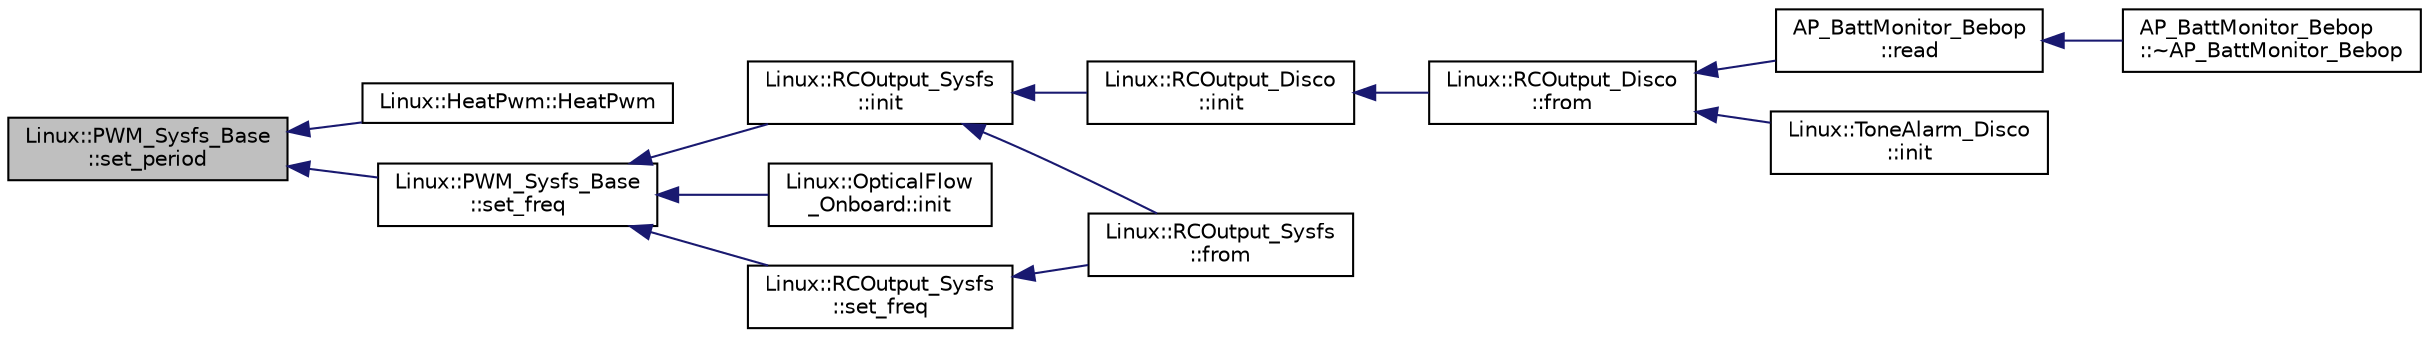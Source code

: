 digraph "Linux::PWM_Sysfs_Base::set_period"
{
 // INTERACTIVE_SVG=YES
  edge [fontname="Helvetica",fontsize="10",labelfontname="Helvetica",labelfontsize="10"];
  node [fontname="Helvetica",fontsize="10",shape=record];
  rankdir="LR";
  Node1 [label="Linux::PWM_Sysfs_Base\l::set_period",height=0.2,width=0.4,color="black", fillcolor="grey75", style="filled", fontcolor="black"];
  Node1 -> Node2 [dir="back",color="midnightblue",fontsize="10",style="solid",fontname="Helvetica"];
  Node2 [label="Linux::HeatPwm::HeatPwm",height=0.2,width=0.4,color="black", fillcolor="white", style="filled",URL="$classLinux_1_1HeatPwm.html#a910503ba8647930c989ec4311051447a"];
  Node1 -> Node3 [dir="back",color="midnightblue",fontsize="10",style="solid",fontname="Helvetica"];
  Node3 [label="Linux::PWM_Sysfs_Base\l::set_freq",height=0.2,width=0.4,color="black", fillcolor="white", style="filled",URL="$classLinux_1_1PWM__Sysfs__Base.html#a50e507faa5755bf00b21867764464f6f"];
  Node3 -> Node4 [dir="back",color="midnightblue",fontsize="10",style="solid",fontname="Helvetica"];
  Node4 [label="Linux::RCOutput_Sysfs\l::init",height=0.2,width=0.4,color="black", fillcolor="white", style="filled",URL="$classLinux_1_1RCOutput__Sysfs.html#ad1cd8fe20a99d08df3401f1f0ea968f2"];
  Node4 -> Node5 [dir="back",color="midnightblue",fontsize="10",style="solid",fontname="Helvetica"];
  Node5 [label="Linux::RCOutput_Disco\l::init",height=0.2,width=0.4,color="black", fillcolor="white", style="filled",URL="$classLinux_1_1RCOutput__Disco.html#aa7c4f715a6e793972896389de9d642ad"];
  Node5 -> Node6 [dir="back",color="midnightblue",fontsize="10",style="solid",fontname="Helvetica"];
  Node6 [label="Linux::RCOutput_Disco\l::from",height=0.2,width=0.4,color="black", fillcolor="white", style="filled",URL="$classLinux_1_1RCOutput__Disco.html#a8692caab118bef928bbc9cc2a0a494b9"];
  Node6 -> Node7 [dir="back",color="midnightblue",fontsize="10",style="solid",fontname="Helvetica"];
  Node7 [label="AP_BattMonitor_Bebop\l::read",height=0.2,width=0.4,color="black", fillcolor="white", style="filled",URL="$classAP__BattMonitor__Bebop.html#a21f5d7fd4482fff9ca7d42b91770871b"];
  Node7 -> Node8 [dir="back",color="midnightblue",fontsize="10",style="solid",fontname="Helvetica"];
  Node8 [label="AP_BattMonitor_Bebop\l::~AP_BattMonitor_Bebop",height=0.2,width=0.4,color="black", fillcolor="white", style="filled",URL="$classAP__BattMonitor__Bebop.html#ae3bddd45e54f95f4641bf52fa8d32f8a"];
  Node6 -> Node9 [dir="back",color="midnightblue",fontsize="10",style="solid",fontname="Helvetica"];
  Node9 [label="Linux::ToneAlarm_Disco\l::init",height=0.2,width=0.4,color="black", fillcolor="white", style="filled",URL="$classLinux_1_1ToneAlarm__Disco.html#a4560b4c776576123f40fbd85a3f9da37"];
  Node4 -> Node10 [dir="back",color="midnightblue",fontsize="10",style="solid",fontname="Helvetica"];
  Node10 [label="Linux::RCOutput_Sysfs\l::from",height=0.2,width=0.4,color="black", fillcolor="white", style="filled",URL="$classLinux_1_1RCOutput__Sysfs.html#a68d76708ae4d1edde0af071d455248d1"];
  Node3 -> Node11 [dir="back",color="midnightblue",fontsize="10",style="solid",fontname="Helvetica"];
  Node11 [label="Linux::OpticalFlow\l_Onboard::init",height=0.2,width=0.4,color="black", fillcolor="white", style="filled",URL="$classLinux_1_1OpticalFlow__Onboard.html#ab2fc6a6c90f95deb9f727348c2efdead"];
  Node3 -> Node12 [dir="back",color="midnightblue",fontsize="10",style="solid",fontname="Helvetica"];
  Node12 [label="Linux::RCOutput_Sysfs\l::set_freq",height=0.2,width=0.4,color="black", fillcolor="white", style="filled",URL="$classLinux_1_1RCOutput__Sysfs.html#a0a4cf0992b407310a803096d3dadba57"];
  Node12 -> Node10 [dir="back",color="midnightblue",fontsize="10",style="solid",fontname="Helvetica"];
}
